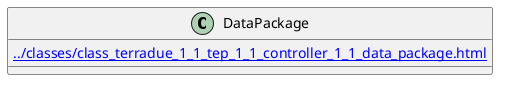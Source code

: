 @startuml
class DataPackage {
[[../classes/class_terradue_1_1_tep_1_1_controller_1_1_data_package.html]]
}
@enduml
